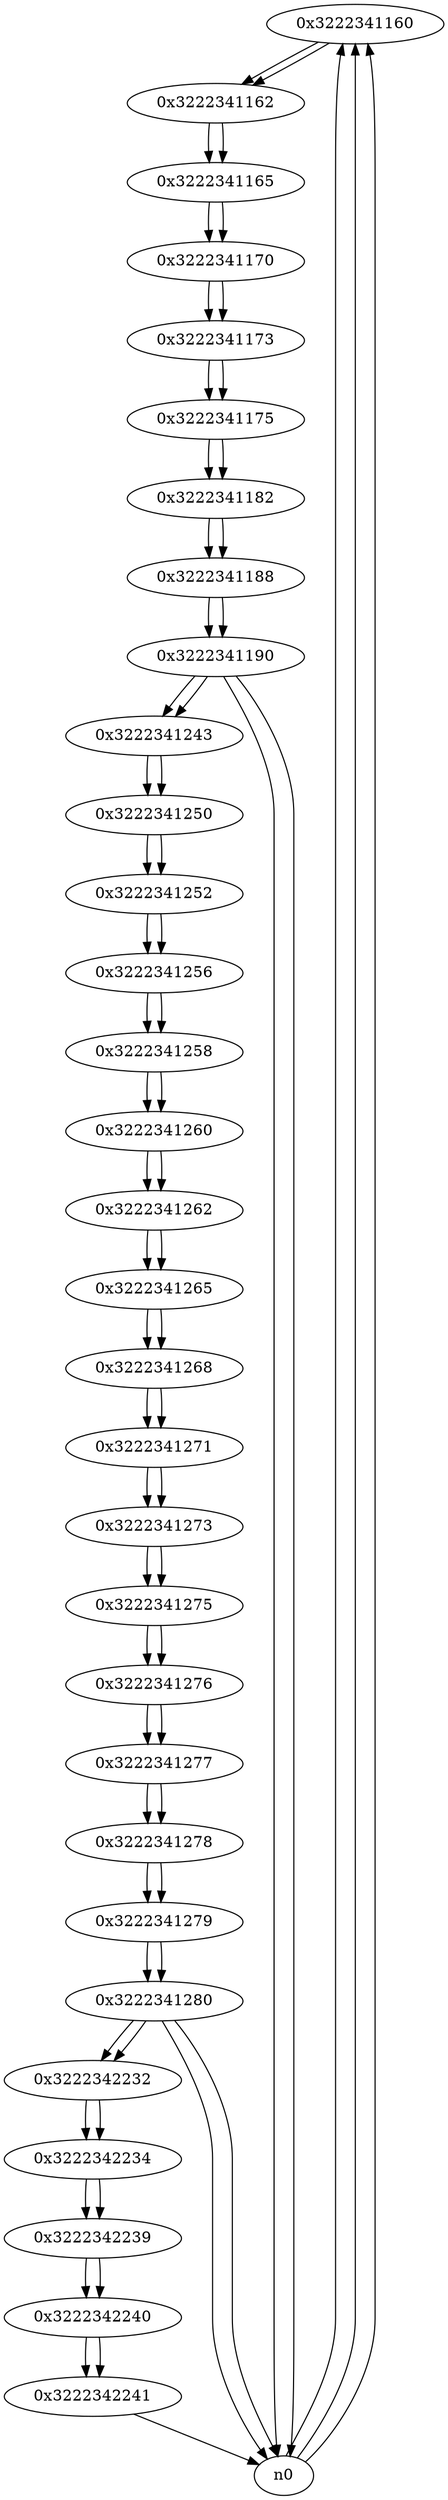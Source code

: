 digraph G{
/* nodes */
  n1 [label="0x3222341160"]
  n2 [label="0x3222341162"]
  n3 [label="0x3222341165"]
  n4 [label="0x3222341170"]
  n5 [label="0x3222341173"]
  n6 [label="0x3222341175"]
  n7 [label="0x3222341182"]
  n8 [label="0x3222341188"]
  n9 [label="0x3222341190"]
  n10 [label="0x3222341243"]
  n11 [label="0x3222341250"]
  n12 [label="0x3222341252"]
  n13 [label="0x3222341256"]
  n14 [label="0x3222341258"]
  n15 [label="0x3222341260"]
  n16 [label="0x3222341262"]
  n17 [label="0x3222341265"]
  n18 [label="0x3222341268"]
  n19 [label="0x3222341271"]
  n20 [label="0x3222341273"]
  n21 [label="0x3222341275"]
  n22 [label="0x3222341276"]
  n23 [label="0x3222341277"]
  n24 [label="0x3222341278"]
  n25 [label="0x3222341279"]
  n26 [label="0x3222341280"]
  n27 [label="0x3222342232"]
  n28 [label="0x3222342234"]
  n29 [label="0x3222342239"]
  n30 [label="0x3222342240"]
  n31 [label="0x3222342241"]
/* edges */
n1 -> n2;
n0 -> n1;
n0 -> n1;
n0 -> n1;
n2 -> n3;
n1 -> n2;
n3 -> n4;
n2 -> n3;
n4 -> n5;
n3 -> n4;
n5 -> n6;
n4 -> n5;
n6 -> n7;
n5 -> n6;
n7 -> n8;
n6 -> n7;
n8 -> n9;
n7 -> n8;
n9 -> n10;
n9 -> n0;
n9 -> n0;
n8 -> n9;
n10 -> n11;
n9 -> n10;
n11 -> n12;
n10 -> n11;
n12 -> n13;
n11 -> n12;
n13 -> n14;
n12 -> n13;
n14 -> n15;
n13 -> n14;
n15 -> n16;
n14 -> n15;
n16 -> n17;
n15 -> n16;
n17 -> n18;
n16 -> n17;
n18 -> n19;
n17 -> n18;
n19 -> n20;
n18 -> n19;
n20 -> n21;
n19 -> n20;
n21 -> n22;
n20 -> n21;
n22 -> n23;
n21 -> n22;
n23 -> n24;
n22 -> n23;
n24 -> n25;
n23 -> n24;
n25 -> n26;
n24 -> n25;
n26 -> n0;
n26 -> n27;
n26 -> n0;
n25 -> n26;
n27 -> n28;
n26 -> n27;
n28 -> n29;
n27 -> n28;
n29 -> n30;
n28 -> n29;
n30 -> n31;
n29 -> n30;
n31 -> n0;
n30 -> n31;
}
